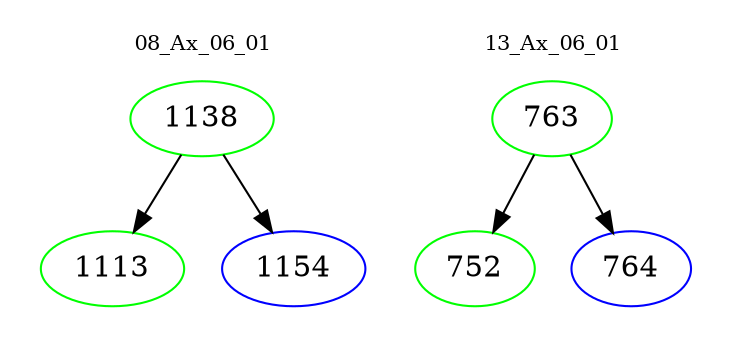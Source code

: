 digraph{
subgraph cluster_0 {
color = white
label = "08_Ax_06_01";
fontsize=10;
T0_1138 [label="1138", color="green"]
T0_1138 -> T0_1113 [color="black"]
T0_1113 [label="1113", color="green"]
T0_1138 -> T0_1154 [color="black"]
T0_1154 [label="1154", color="blue"]
}
subgraph cluster_1 {
color = white
label = "13_Ax_06_01";
fontsize=10;
T1_763 [label="763", color="green"]
T1_763 -> T1_752 [color="black"]
T1_752 [label="752", color="green"]
T1_763 -> T1_764 [color="black"]
T1_764 [label="764", color="blue"]
}
}
